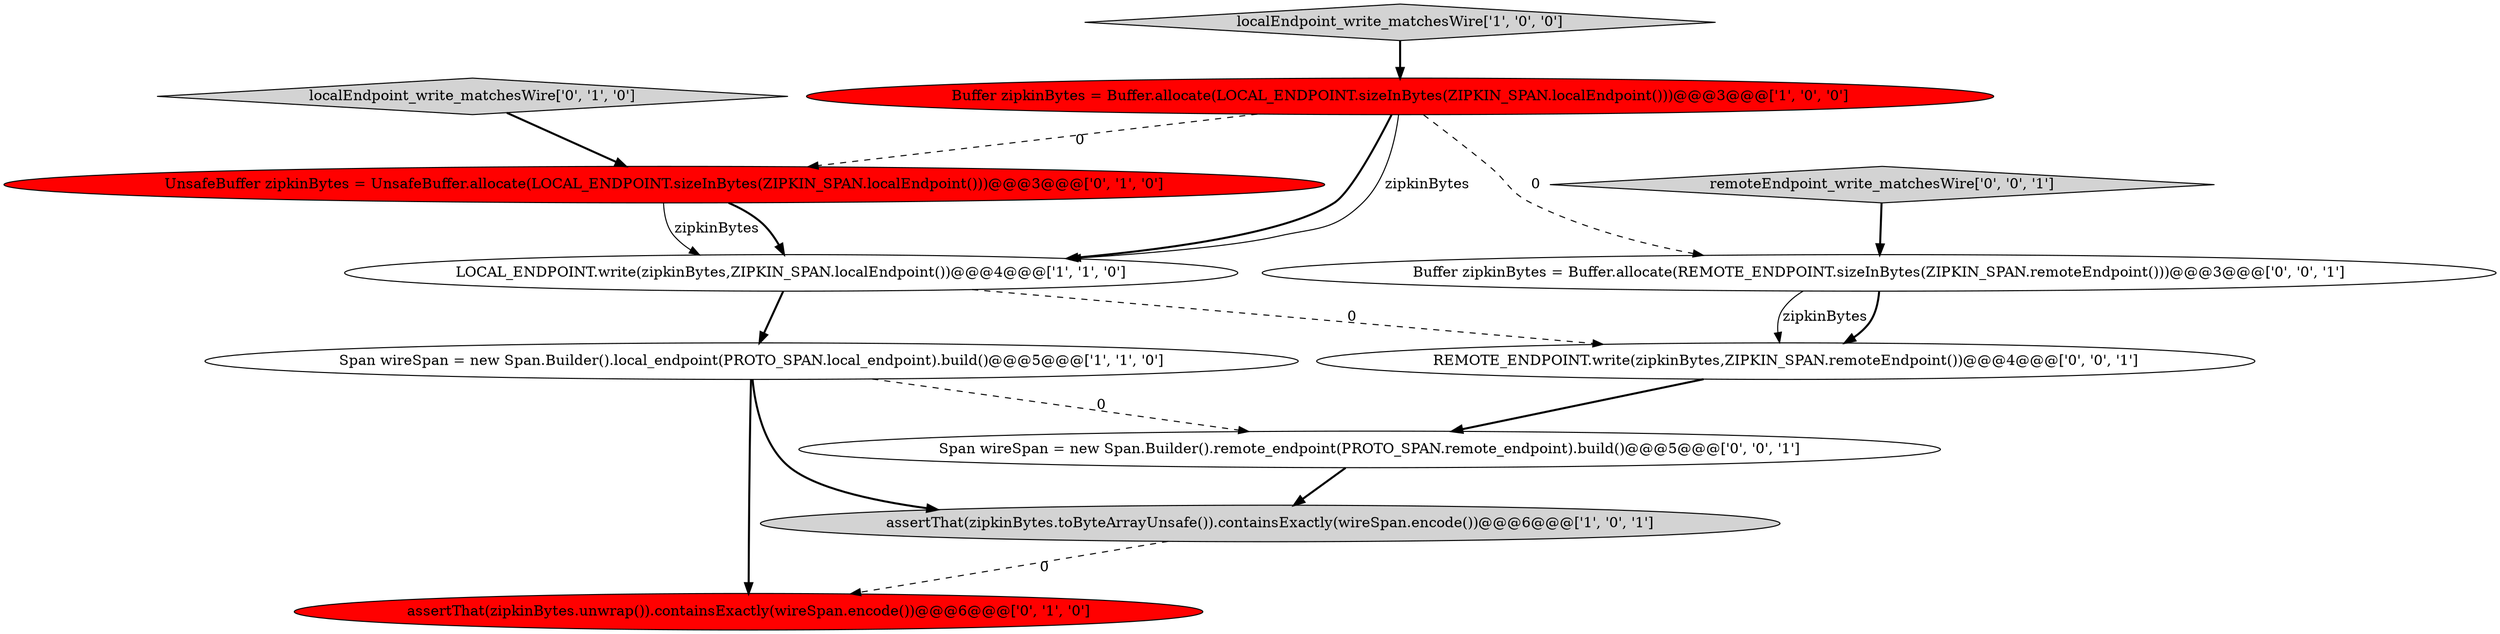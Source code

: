 digraph {
7 [style = filled, label = "UnsafeBuffer zipkinBytes = UnsafeBuffer.allocate(LOCAL_ENDPOINT.sizeInBytes(ZIPKIN_SPAN.localEndpoint()))@@@3@@@['0', '1', '0']", fillcolor = red, shape = ellipse image = "AAA1AAABBB2BBB"];
10 [style = filled, label = "Buffer zipkinBytes = Buffer.allocate(REMOTE_ENDPOINT.sizeInBytes(ZIPKIN_SPAN.remoteEndpoint()))@@@3@@@['0', '0', '1']", fillcolor = white, shape = ellipse image = "AAA0AAABBB3BBB"];
1 [style = filled, label = "Buffer zipkinBytes = Buffer.allocate(LOCAL_ENDPOINT.sizeInBytes(ZIPKIN_SPAN.localEndpoint()))@@@3@@@['1', '0', '0']", fillcolor = red, shape = ellipse image = "AAA1AAABBB1BBB"];
5 [style = filled, label = "assertThat(zipkinBytes.unwrap()).containsExactly(wireSpan.encode())@@@6@@@['0', '1', '0']", fillcolor = red, shape = ellipse image = "AAA1AAABBB2BBB"];
9 [style = filled, label = "remoteEndpoint_write_matchesWire['0', '0', '1']", fillcolor = lightgray, shape = diamond image = "AAA0AAABBB3BBB"];
3 [style = filled, label = "localEndpoint_write_matchesWire['1', '0', '0']", fillcolor = lightgray, shape = diamond image = "AAA0AAABBB1BBB"];
6 [style = filled, label = "localEndpoint_write_matchesWire['0', '1', '0']", fillcolor = lightgray, shape = diamond image = "AAA0AAABBB2BBB"];
4 [style = filled, label = "assertThat(zipkinBytes.toByteArrayUnsafe()).containsExactly(wireSpan.encode())@@@6@@@['1', '0', '1']", fillcolor = lightgray, shape = ellipse image = "AAA0AAABBB1BBB"];
8 [style = filled, label = "Span wireSpan = new Span.Builder().remote_endpoint(PROTO_SPAN.remote_endpoint).build()@@@5@@@['0', '0', '1']", fillcolor = white, shape = ellipse image = "AAA0AAABBB3BBB"];
0 [style = filled, label = "Span wireSpan = new Span.Builder().local_endpoint(PROTO_SPAN.local_endpoint).build()@@@5@@@['1', '1', '0']", fillcolor = white, shape = ellipse image = "AAA0AAABBB1BBB"];
11 [style = filled, label = "REMOTE_ENDPOINT.write(zipkinBytes,ZIPKIN_SPAN.remoteEndpoint())@@@4@@@['0', '0', '1']", fillcolor = white, shape = ellipse image = "AAA0AAABBB3BBB"];
2 [style = filled, label = "LOCAL_ENDPOINT.write(zipkinBytes,ZIPKIN_SPAN.localEndpoint())@@@4@@@['1', '1', '0']", fillcolor = white, shape = ellipse image = "AAA0AAABBB1BBB"];
4->5 [style = dashed, label="0"];
11->8 [style = bold, label=""];
2->11 [style = dashed, label="0"];
0->8 [style = dashed, label="0"];
1->2 [style = bold, label=""];
2->0 [style = bold, label=""];
7->2 [style = solid, label="zipkinBytes"];
8->4 [style = bold, label=""];
1->10 [style = dashed, label="0"];
9->10 [style = bold, label=""];
6->7 [style = bold, label=""];
3->1 [style = bold, label=""];
1->7 [style = dashed, label="0"];
1->2 [style = solid, label="zipkinBytes"];
0->4 [style = bold, label=""];
7->2 [style = bold, label=""];
10->11 [style = solid, label="zipkinBytes"];
0->5 [style = bold, label=""];
10->11 [style = bold, label=""];
}

